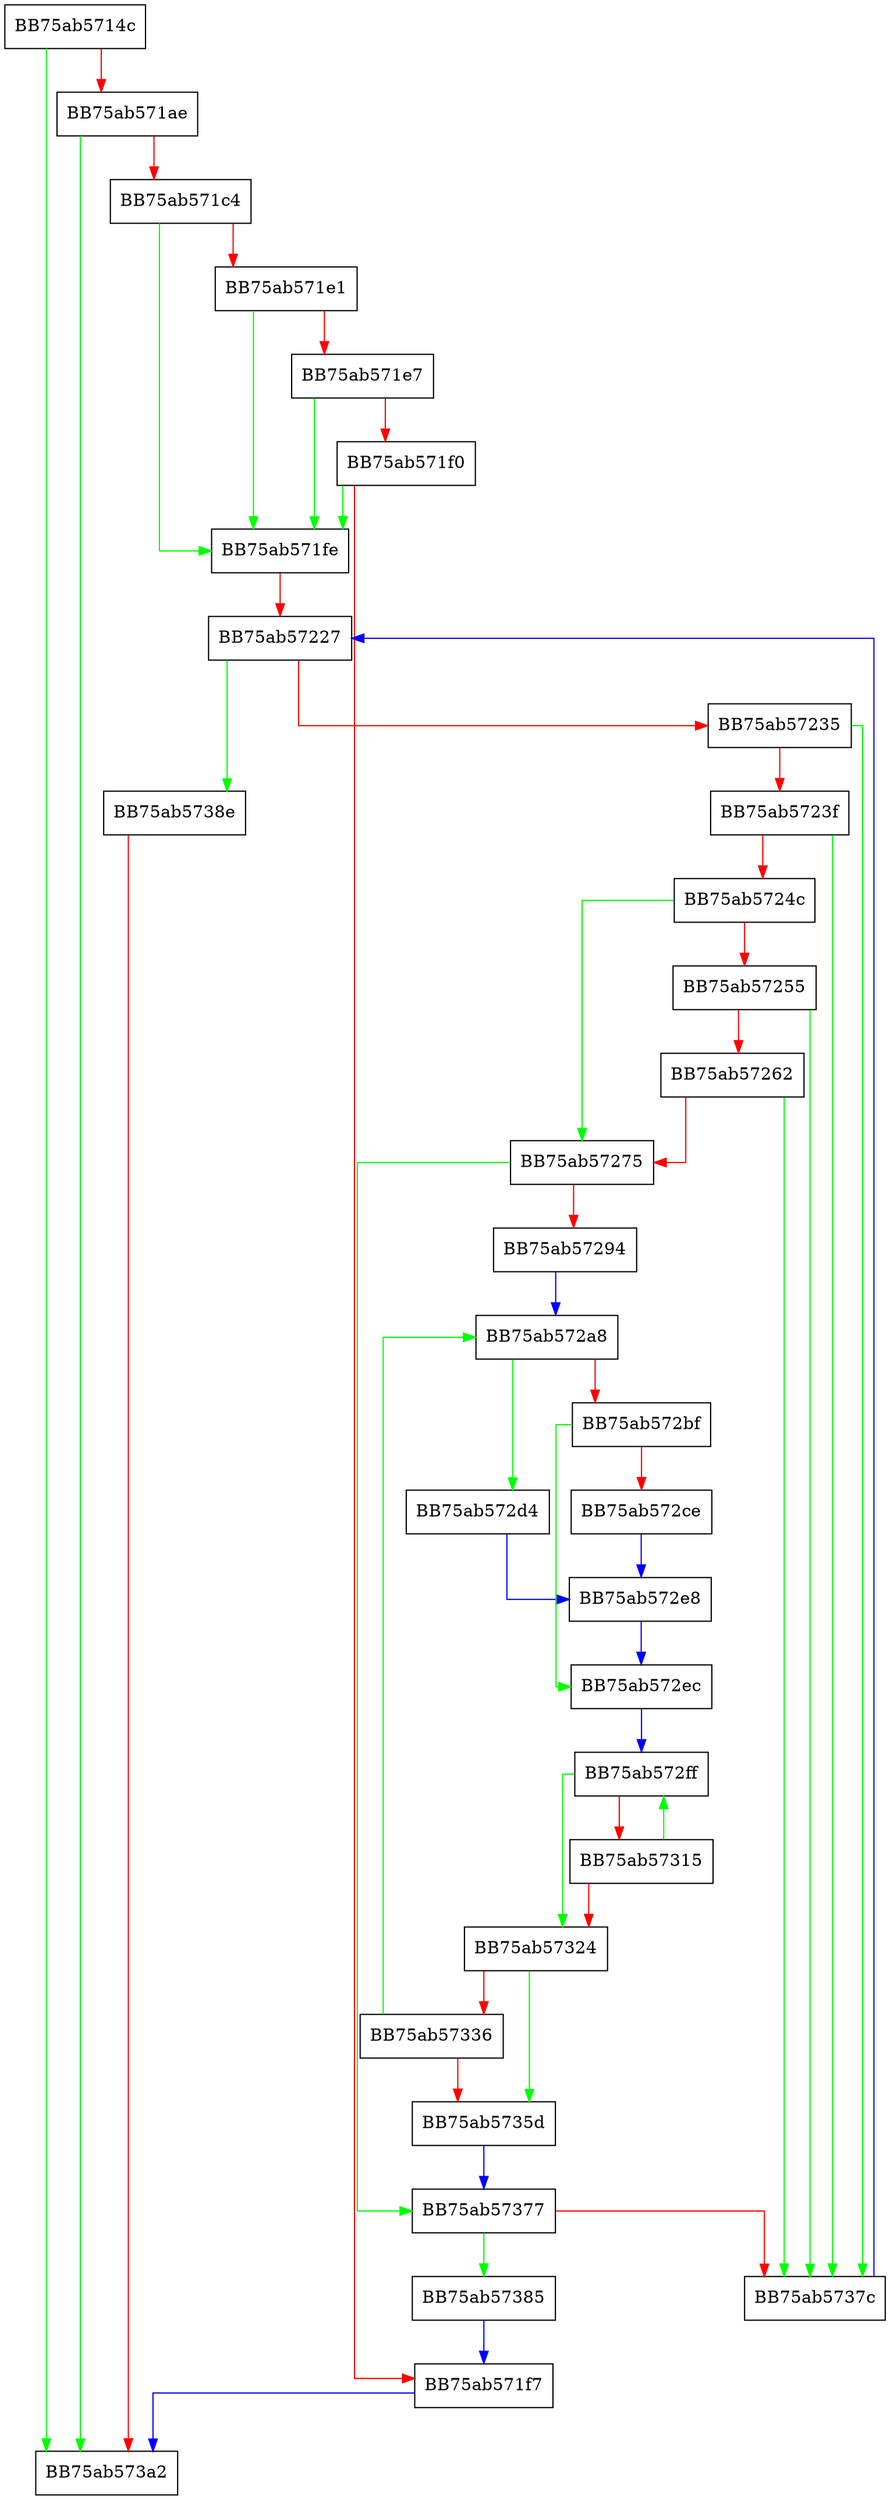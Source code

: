 digraph sqlite3UpsertAnalyzeTarget {
  node [shape="box"];
  graph [splines=ortho];
  BB75ab5714c -> BB75ab573a2 [color="green"];
  BB75ab5714c -> BB75ab571ae [color="red"];
  BB75ab571ae -> BB75ab573a2 [color="green"];
  BB75ab571ae -> BB75ab571c4 [color="red"];
  BB75ab571c4 -> BB75ab571fe [color="green"];
  BB75ab571c4 -> BB75ab571e1 [color="red"];
  BB75ab571e1 -> BB75ab571fe [color="green"];
  BB75ab571e1 -> BB75ab571e7 [color="red"];
  BB75ab571e7 -> BB75ab571fe [color="green"];
  BB75ab571e7 -> BB75ab571f0 [color="red"];
  BB75ab571f0 -> BB75ab571fe [color="green"];
  BB75ab571f0 -> BB75ab571f7 [color="red"];
  BB75ab571f7 -> BB75ab573a2 [color="blue"];
  BB75ab571fe -> BB75ab57227 [color="red"];
  BB75ab57227 -> BB75ab5738e [color="green"];
  BB75ab57227 -> BB75ab57235 [color="red"];
  BB75ab57235 -> BB75ab5737c [color="green"];
  BB75ab57235 -> BB75ab5723f [color="red"];
  BB75ab5723f -> BB75ab5737c [color="green"];
  BB75ab5723f -> BB75ab5724c [color="red"];
  BB75ab5724c -> BB75ab57275 [color="green"];
  BB75ab5724c -> BB75ab57255 [color="red"];
  BB75ab57255 -> BB75ab5737c [color="green"];
  BB75ab57255 -> BB75ab57262 [color="red"];
  BB75ab57262 -> BB75ab5737c [color="green"];
  BB75ab57262 -> BB75ab57275 [color="red"];
  BB75ab57275 -> BB75ab57377 [color="green"];
  BB75ab57275 -> BB75ab57294 [color="red"];
  BB75ab57294 -> BB75ab572a8 [color="blue"];
  BB75ab572a8 -> BB75ab572d4 [color="green"];
  BB75ab572a8 -> BB75ab572bf [color="red"];
  BB75ab572bf -> BB75ab572ec [color="green"];
  BB75ab572bf -> BB75ab572ce [color="red"];
  BB75ab572ce -> BB75ab572e8 [color="blue"];
  BB75ab572d4 -> BB75ab572e8 [color="blue"];
  BB75ab572e8 -> BB75ab572ec [color="blue"];
  BB75ab572ec -> BB75ab572ff [color="blue"];
  BB75ab572ff -> BB75ab57324 [color="green"];
  BB75ab572ff -> BB75ab57315 [color="red"];
  BB75ab57315 -> BB75ab572ff [color="green"];
  BB75ab57315 -> BB75ab57324 [color="red"];
  BB75ab57324 -> BB75ab5735d [color="green"];
  BB75ab57324 -> BB75ab57336 [color="red"];
  BB75ab57336 -> BB75ab572a8 [color="green"];
  BB75ab57336 -> BB75ab5735d [color="red"];
  BB75ab5735d -> BB75ab57377 [color="blue"];
  BB75ab57377 -> BB75ab57385 [color="green"];
  BB75ab57377 -> BB75ab5737c [color="red"];
  BB75ab5737c -> BB75ab57227 [color="blue"];
  BB75ab57385 -> BB75ab571f7 [color="blue"];
  BB75ab5738e -> BB75ab573a2 [color="red"];
}